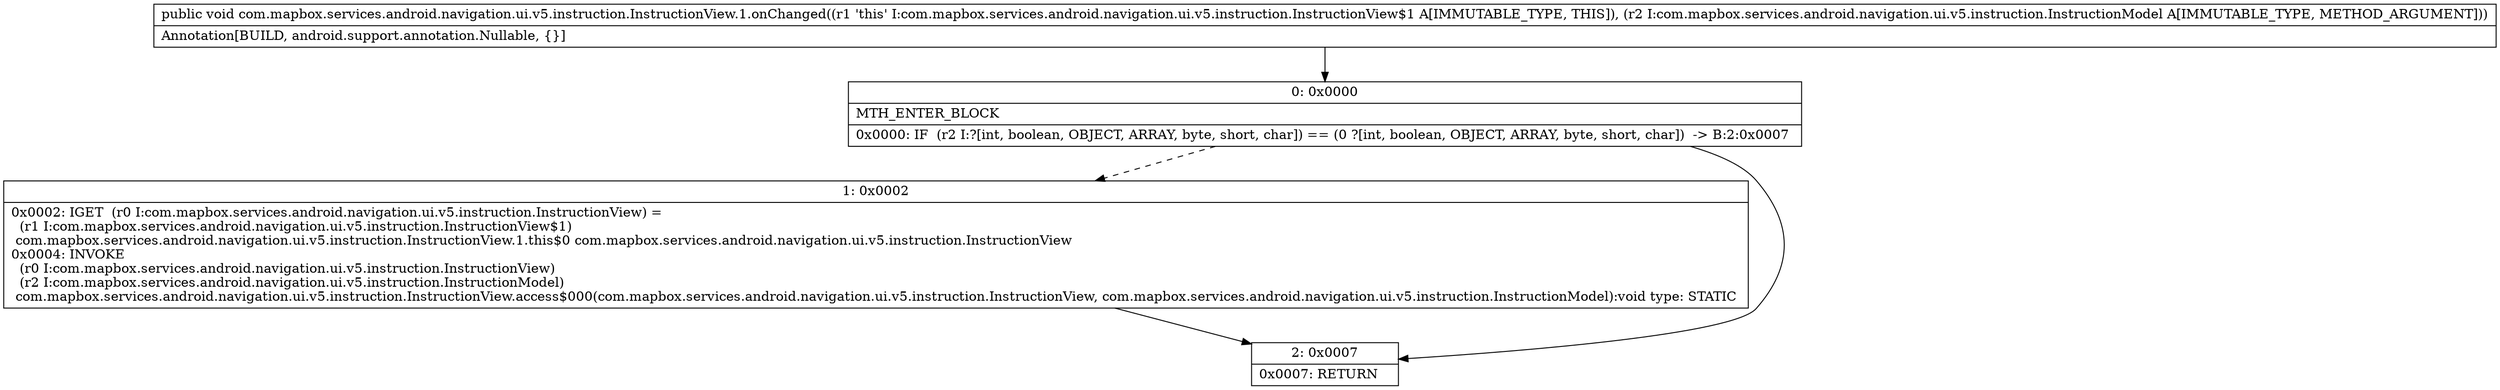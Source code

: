 digraph "CFG forcom.mapbox.services.android.navigation.ui.v5.instruction.InstructionView.1.onChanged(Lcom\/mapbox\/services\/android\/navigation\/ui\/v5\/instruction\/InstructionModel;)V" {
Node_0 [shape=record,label="{0\:\ 0x0000|MTH_ENTER_BLOCK\l|0x0000: IF  (r2 I:?[int, boolean, OBJECT, ARRAY, byte, short, char]) == (0 ?[int, boolean, OBJECT, ARRAY, byte, short, char])  \-\> B:2:0x0007 \l}"];
Node_1 [shape=record,label="{1\:\ 0x0002|0x0002: IGET  (r0 I:com.mapbox.services.android.navigation.ui.v5.instruction.InstructionView) = \l  (r1 I:com.mapbox.services.android.navigation.ui.v5.instruction.InstructionView$1)\l com.mapbox.services.android.navigation.ui.v5.instruction.InstructionView.1.this$0 com.mapbox.services.android.navigation.ui.v5.instruction.InstructionView \l0x0004: INVOKE  \l  (r0 I:com.mapbox.services.android.navigation.ui.v5.instruction.InstructionView)\l  (r2 I:com.mapbox.services.android.navigation.ui.v5.instruction.InstructionModel)\l com.mapbox.services.android.navigation.ui.v5.instruction.InstructionView.access$000(com.mapbox.services.android.navigation.ui.v5.instruction.InstructionView, com.mapbox.services.android.navigation.ui.v5.instruction.InstructionModel):void type: STATIC \l}"];
Node_2 [shape=record,label="{2\:\ 0x0007|0x0007: RETURN   \l}"];
MethodNode[shape=record,label="{public void com.mapbox.services.android.navigation.ui.v5.instruction.InstructionView.1.onChanged((r1 'this' I:com.mapbox.services.android.navigation.ui.v5.instruction.InstructionView$1 A[IMMUTABLE_TYPE, THIS]), (r2 I:com.mapbox.services.android.navigation.ui.v5.instruction.InstructionModel A[IMMUTABLE_TYPE, METHOD_ARGUMENT]))  | Annotation[BUILD, android.support.annotation.Nullable, \{\}]\l}"];
MethodNode -> Node_0;
Node_0 -> Node_1[style=dashed];
Node_0 -> Node_2;
Node_1 -> Node_2;
}

